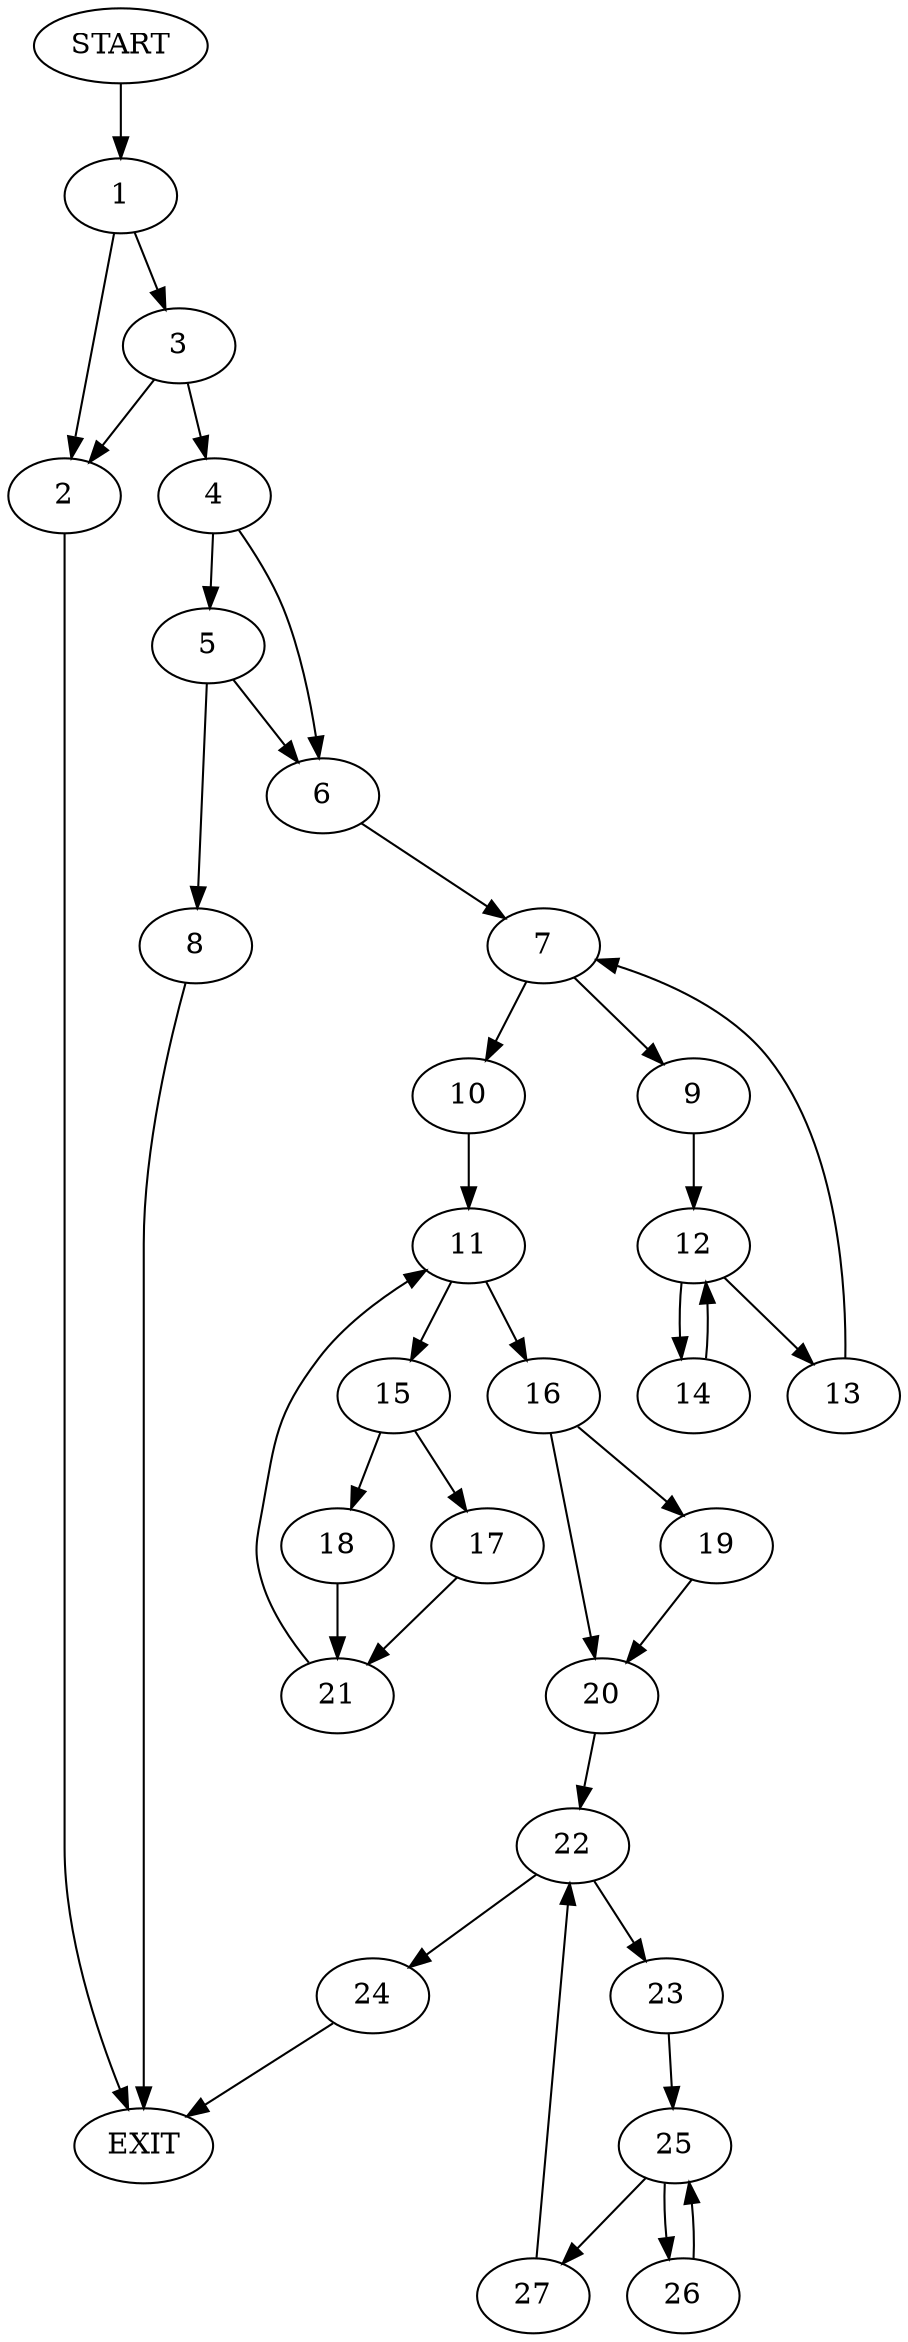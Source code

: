 digraph {
0 [label="START"]
28 [label="EXIT"]
0 -> 1
1 -> 2
1 -> 3
3 -> 4
3 -> 2
2 -> 28
4 -> 5
4 -> 6
6 -> 7
5 -> 6
5 -> 8
8 -> 28
7 -> 9
7 -> 10
10 -> 11
9 -> 12
12 -> 13
12 -> 14
13 -> 7
14 -> 12
11 -> 15
11 -> 16
15 -> 17
15 -> 18
16 -> 19
16 -> 20
18 -> 21
17 -> 21
21 -> 11
19 -> 20
20 -> 22
22 -> 23
22 -> 24
23 -> 25
24 -> 28
25 -> 26
25 -> 27
27 -> 22
26 -> 25
}
